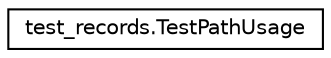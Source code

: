 digraph "Graphical Class Hierarchy"
{
 // LATEX_PDF_SIZE
  edge [fontname="Helvetica",fontsize="10",labelfontname="Helvetica",labelfontsize="10"];
  node [fontname="Helvetica",fontsize="10",shape=record];
  rankdir="LR";
  Node0 [label="test_records.TestPathUsage",height=0.2,width=0.4,color="black", fillcolor="white", style="filled",URL="$classtest__records_1_1TestPathUsage.html",tooltip=" "];
}

